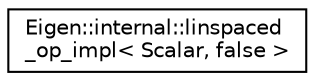 digraph "Graphical Class Hierarchy"
{
  edge [fontname="Helvetica",fontsize="10",labelfontname="Helvetica",labelfontsize="10"];
  node [fontname="Helvetica",fontsize="10",shape=record];
  rankdir="LR";
  Node1 [label="Eigen::internal::linspaced\l_op_impl\< Scalar, false \>",height=0.2,width=0.4,color="black", fillcolor="white", style="filled",URL="$struct_eigen_1_1internal_1_1linspaced__op__impl_3_01_scalar_00_01false_01_4.html"];
}
